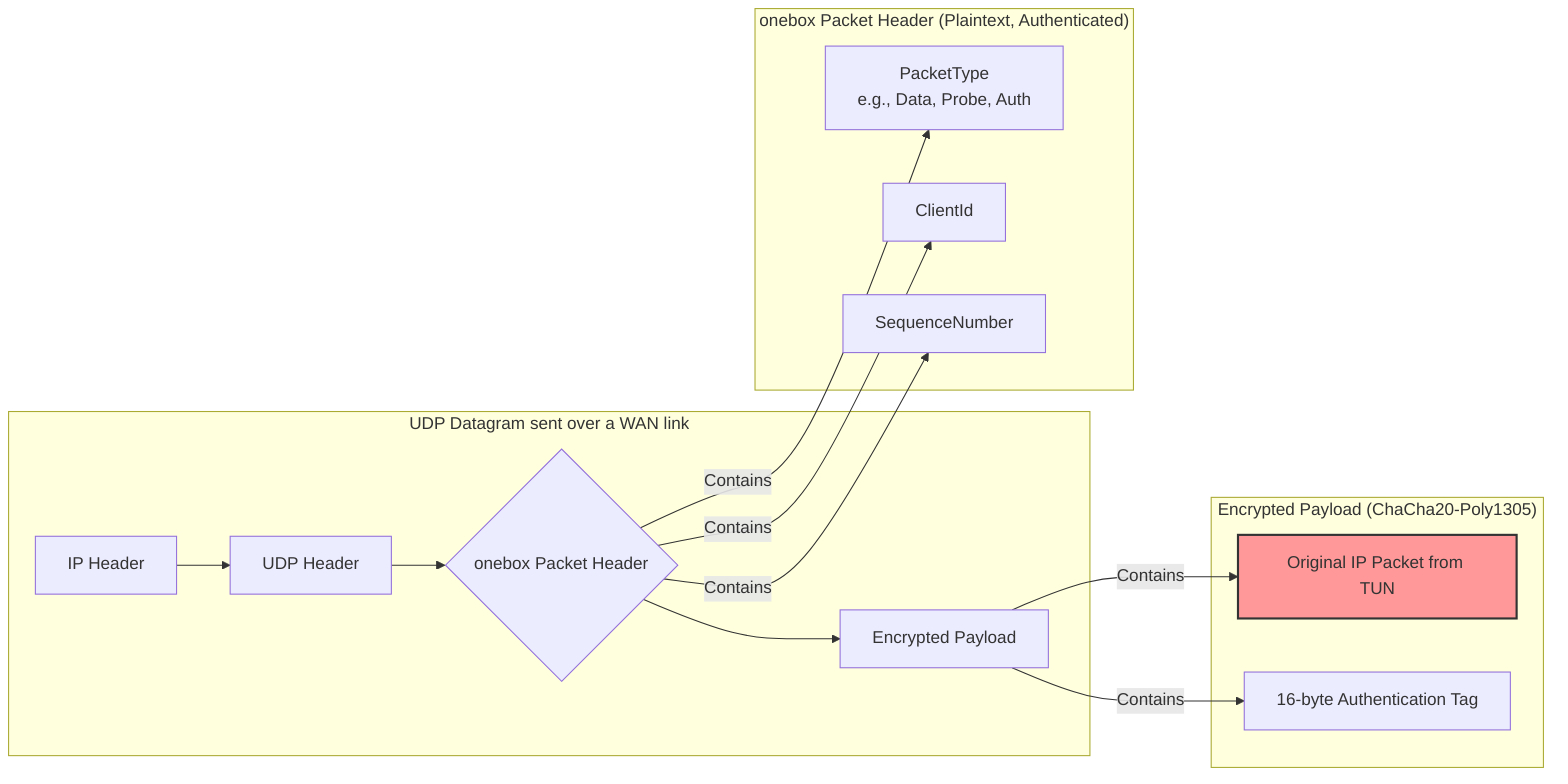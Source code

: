 graph LR
    subgraph "UDP Datagram sent over a WAN link"
        A[IP Header] --> B[UDP Header];
        B --> C{onebox Packet Header};
        C --> D[Encrypted Payload];
    end

    subgraph "onebox Packet Header (Plaintext, Authenticated)"
        direction TB
        H1[PacketType <br> e.g., Data, Probe, Auth];
        H2[ClientId];
        H3[SequenceNumber];
    end

    subgraph "Encrypted Payload (ChaCha20-Poly1305)"
        direction TB
        P1[Original IP Packet from TUN];
        P2[16-byte Authentication Tag];
    end

    C -- Contains --> H1;
    C -- Contains --> H2;
    C -- Contains --> H3;

    D -- Contains --> P1;
    D -- Contains --> P2;

    style P1 fill:#f99,stroke:#333,stroke-width:2px;
